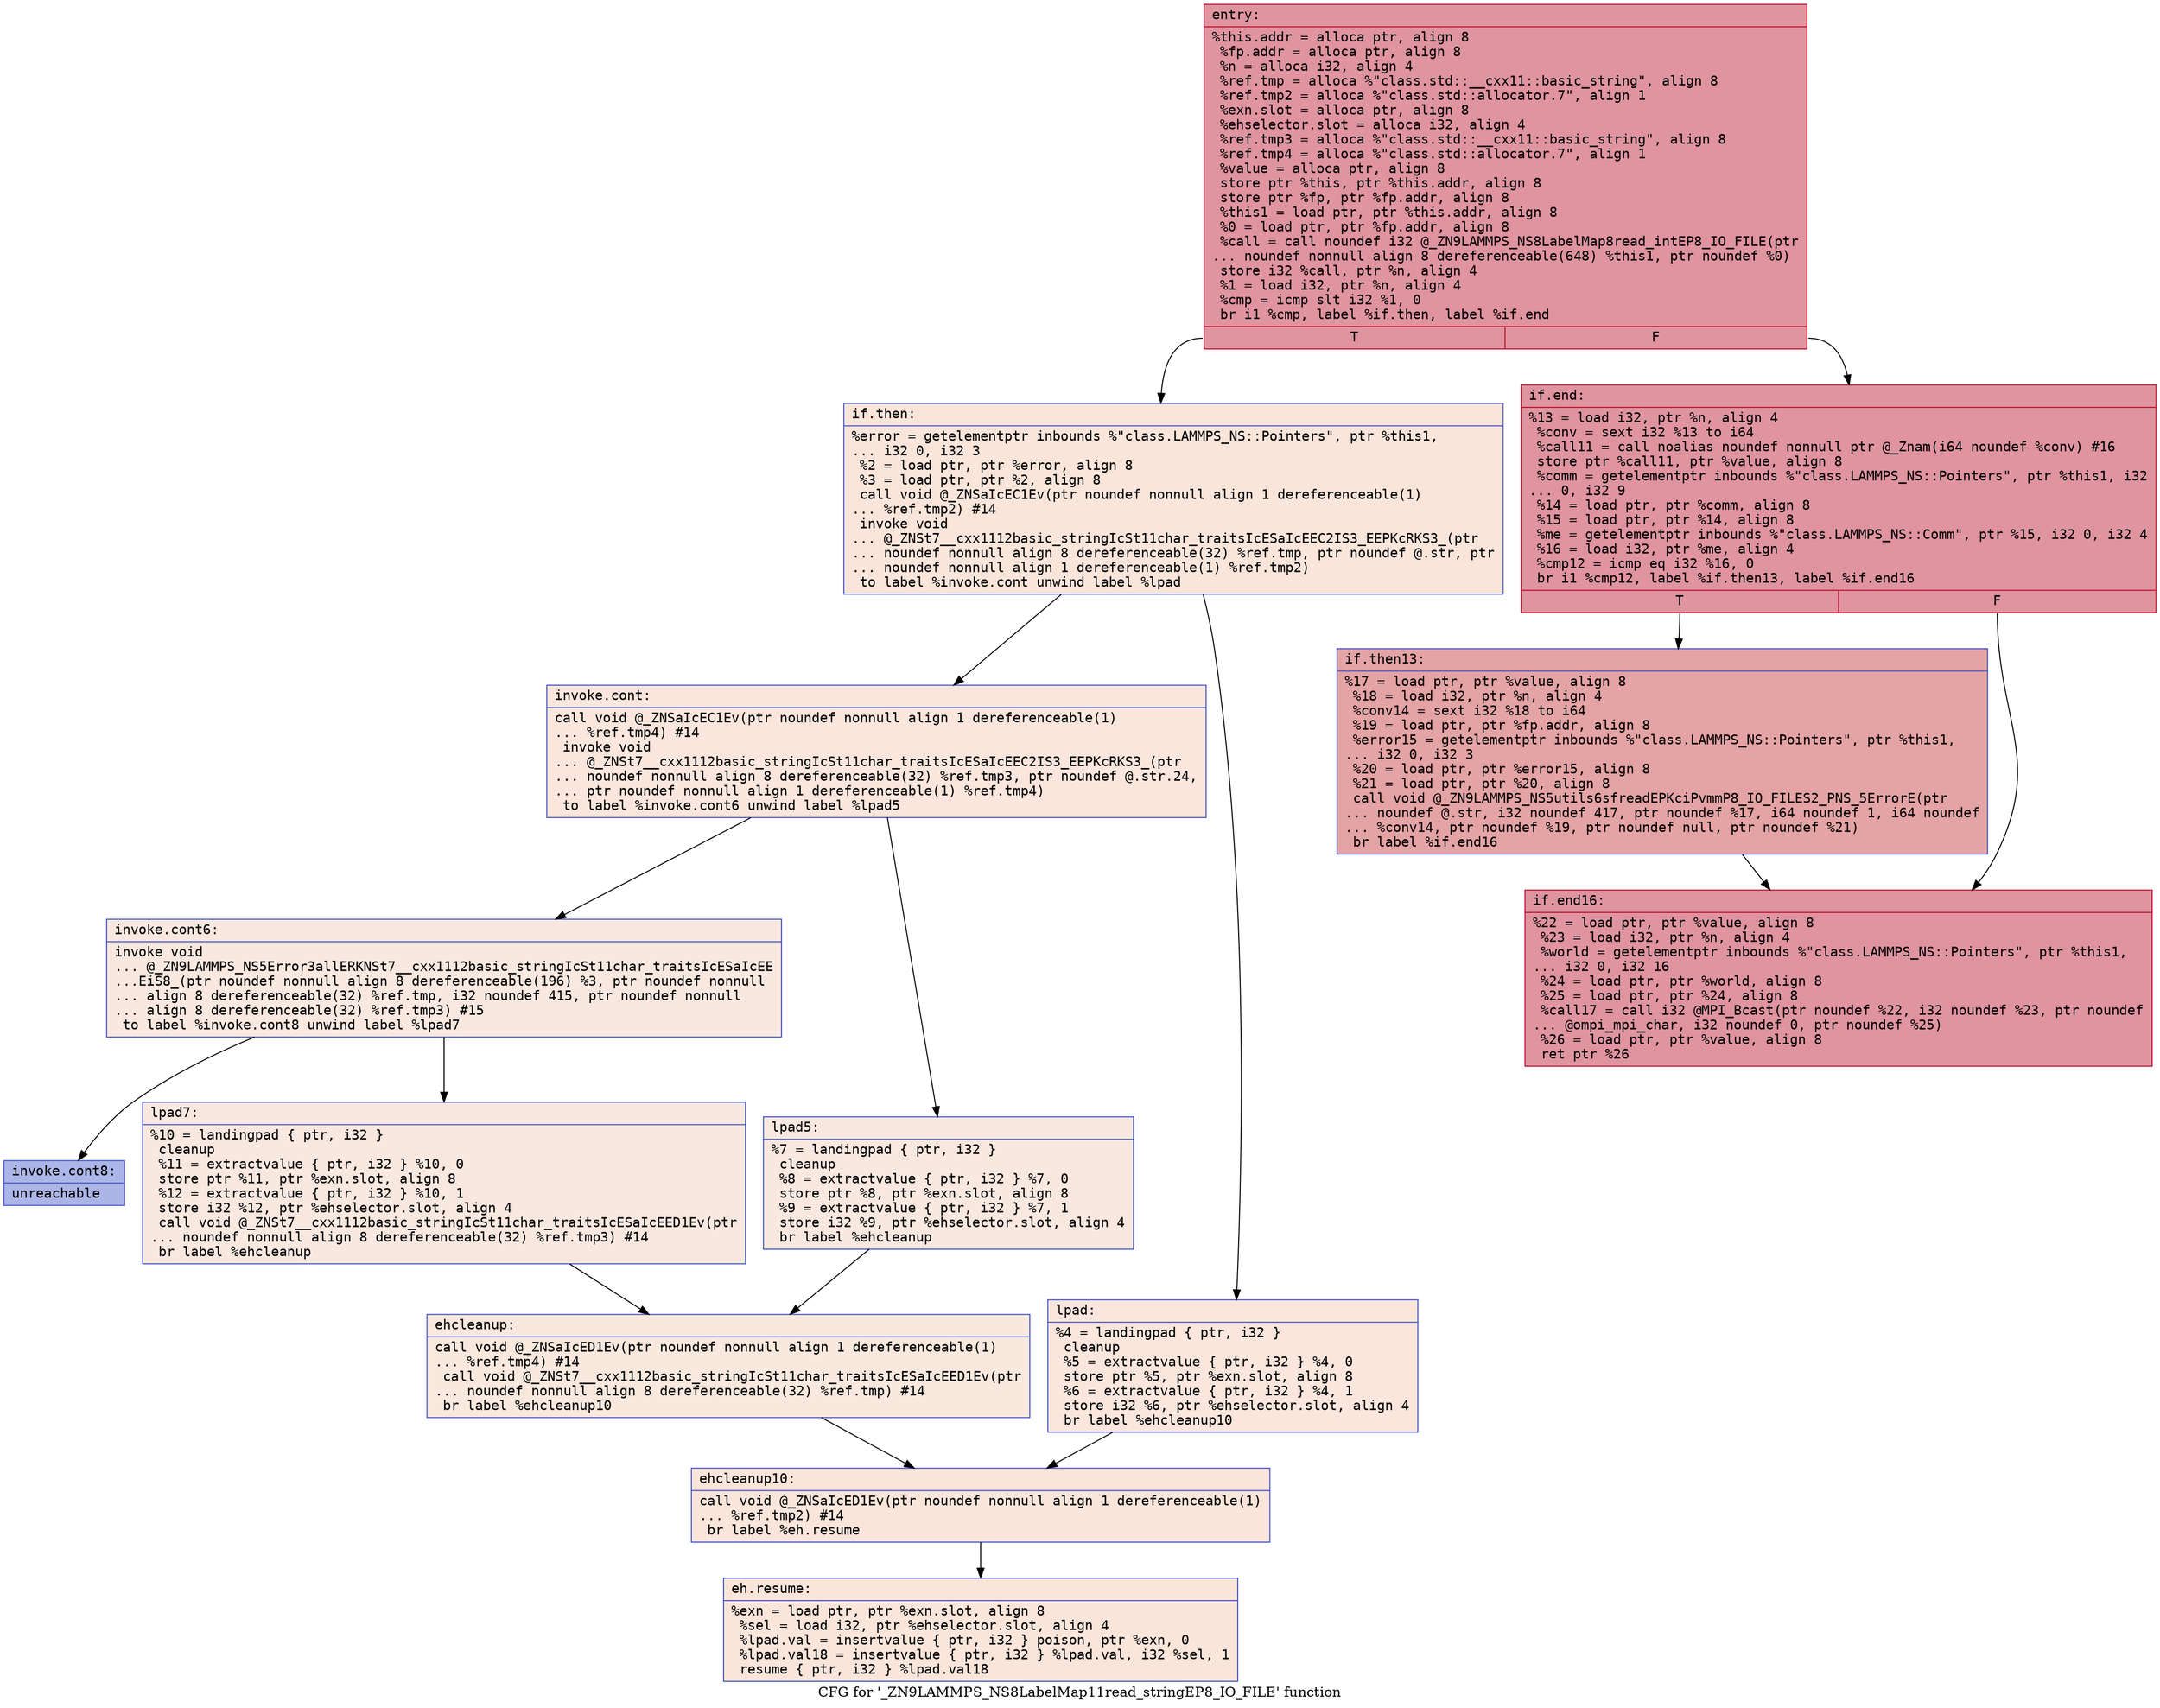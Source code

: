 digraph "CFG for '_ZN9LAMMPS_NS8LabelMap11read_stringEP8_IO_FILE' function" {
	label="CFG for '_ZN9LAMMPS_NS8LabelMap11read_stringEP8_IO_FILE' function";

	Node0x55bfca118d50 [shape=record,color="#b70d28ff", style=filled, fillcolor="#b70d2870" fontname="Courier",label="{entry:\l|  %this.addr = alloca ptr, align 8\l  %fp.addr = alloca ptr, align 8\l  %n = alloca i32, align 4\l  %ref.tmp = alloca %\"class.std::__cxx11::basic_string\", align 8\l  %ref.tmp2 = alloca %\"class.std::allocator.7\", align 1\l  %exn.slot = alloca ptr, align 8\l  %ehselector.slot = alloca i32, align 4\l  %ref.tmp3 = alloca %\"class.std::__cxx11::basic_string\", align 8\l  %ref.tmp4 = alloca %\"class.std::allocator.7\", align 1\l  %value = alloca ptr, align 8\l  store ptr %this, ptr %this.addr, align 8\l  store ptr %fp, ptr %fp.addr, align 8\l  %this1 = load ptr, ptr %this.addr, align 8\l  %0 = load ptr, ptr %fp.addr, align 8\l  %call = call noundef i32 @_ZN9LAMMPS_NS8LabelMap8read_intEP8_IO_FILE(ptr\l... noundef nonnull align 8 dereferenceable(648) %this1, ptr noundef %0)\l  store i32 %call, ptr %n, align 4\l  %1 = load i32, ptr %n, align 4\l  %cmp = icmp slt i32 %1, 0\l  br i1 %cmp, label %if.then, label %if.end\l|{<s0>T|<s1>F}}"];
	Node0x55bfca118d50:s0 -> Node0x55bfca11ea70[tooltip="entry -> if.then\nProbability 0.00%" ];
	Node0x55bfca118d50:s1 -> Node0x55bfca11eae0[tooltip="entry -> if.end\nProbability 100.00%" ];
	Node0x55bfca11ea70 [shape=record,color="#3d50c3ff", style=filled, fillcolor="#f4c5ad70" fontname="Courier",label="{if.then:\l|  %error = getelementptr inbounds %\"class.LAMMPS_NS::Pointers\", ptr %this1,\l... i32 0, i32 3\l  %2 = load ptr, ptr %error, align 8\l  %3 = load ptr, ptr %2, align 8\l  call void @_ZNSaIcEC1Ev(ptr noundef nonnull align 1 dereferenceable(1)\l... %ref.tmp2) #14\l  invoke void\l... @_ZNSt7__cxx1112basic_stringIcSt11char_traitsIcESaIcEEC2IS3_EEPKcRKS3_(ptr\l... noundef nonnull align 8 dereferenceable(32) %ref.tmp, ptr noundef @.str, ptr\l... noundef nonnull align 1 dereferenceable(1) %ref.tmp2)\l          to label %invoke.cont unwind label %lpad\l}"];
	Node0x55bfca11ea70 -> Node0x55bfca11ef60[tooltip="if.then -> invoke.cont\nProbability 50.00%" ];
	Node0x55bfca11ea70 -> Node0x55bfca11efe0[tooltip="if.then -> lpad\nProbability 50.00%" ];
	Node0x55bfca11ef60 [shape=record,color="#3d50c3ff", style=filled, fillcolor="#f3c7b170" fontname="Courier",label="{invoke.cont:\l|  call void @_ZNSaIcEC1Ev(ptr noundef nonnull align 1 dereferenceable(1)\l... %ref.tmp4) #14\l  invoke void\l... @_ZNSt7__cxx1112basic_stringIcSt11char_traitsIcESaIcEEC2IS3_EEPKcRKS3_(ptr\l... noundef nonnull align 8 dereferenceable(32) %ref.tmp3, ptr noundef @.str.24,\l... ptr noundef nonnull align 1 dereferenceable(1) %ref.tmp4)\l          to label %invoke.cont6 unwind label %lpad5\l}"];
	Node0x55bfca11ef60 -> Node0x55bfca11f300[tooltip="invoke.cont -> invoke.cont6\nProbability 50.00%" ];
	Node0x55bfca11ef60 -> Node0x55bfca11f350[tooltip="invoke.cont -> lpad5\nProbability 50.00%" ];
	Node0x55bfca11f300 [shape=record,color="#3d50c3ff", style=filled, fillcolor="#f1ccb870" fontname="Courier",label="{invoke.cont6:\l|  invoke void\l... @_ZN9LAMMPS_NS5Error3allERKNSt7__cxx1112basic_stringIcSt11char_traitsIcESaIcEE\l...EiS8_(ptr noundef nonnull align 8 dereferenceable(196) %3, ptr noundef nonnull\l... align 8 dereferenceable(32) %ref.tmp, i32 noundef 415, ptr noundef nonnull\l... align 8 dereferenceable(32) %ref.tmp3) #15\l          to label %invoke.cont8 unwind label %lpad7\l}"];
	Node0x55bfca11f300 -> Node0x55bfca11f2b0[tooltip="invoke.cont6 -> invoke.cont8\nProbability 0.00%" ];
	Node0x55bfca11f300 -> Node0x55bfca11f670[tooltip="invoke.cont6 -> lpad7\nProbability 100.00%" ];
	Node0x55bfca11f2b0 [shape=record,color="#3d50c3ff", style=filled, fillcolor="#4358cb70" fontname="Courier",label="{invoke.cont8:\l|  unreachable\l}"];
	Node0x55bfca11efe0 [shape=record,color="#3d50c3ff", style=filled, fillcolor="#f3c7b170" fontname="Courier",label="{lpad:\l|  %4 = landingpad \{ ptr, i32 \}\l          cleanup\l  %5 = extractvalue \{ ptr, i32 \} %4, 0\l  store ptr %5, ptr %exn.slot, align 8\l  %6 = extractvalue \{ ptr, i32 \} %4, 1\l  store i32 %6, ptr %ehselector.slot, align 4\l  br label %ehcleanup10\l}"];
	Node0x55bfca11efe0 -> Node0x55bfca11fdd0[tooltip="lpad -> ehcleanup10\nProbability 100.00%" ];
	Node0x55bfca11f350 [shape=record,color="#3d50c3ff", style=filled, fillcolor="#f1ccb870" fontname="Courier",label="{lpad5:\l|  %7 = landingpad \{ ptr, i32 \}\l          cleanup\l  %8 = extractvalue \{ ptr, i32 \} %7, 0\l  store ptr %8, ptr %exn.slot, align 8\l  %9 = extractvalue \{ ptr, i32 \} %7, 1\l  store i32 %9, ptr %ehselector.slot, align 4\l  br label %ehcleanup\l}"];
	Node0x55bfca11f350 -> Node0x55bfca120120[tooltip="lpad5 -> ehcleanup\nProbability 100.00%" ];
	Node0x55bfca11f670 [shape=record,color="#3d50c3ff", style=filled, fillcolor="#f1ccb870" fontname="Courier",label="{lpad7:\l|  %10 = landingpad \{ ptr, i32 \}\l          cleanup\l  %11 = extractvalue \{ ptr, i32 \} %10, 0\l  store ptr %11, ptr %exn.slot, align 8\l  %12 = extractvalue \{ ptr, i32 \} %10, 1\l  store i32 %12, ptr %ehselector.slot, align 4\l  call void @_ZNSt7__cxx1112basic_stringIcSt11char_traitsIcESaIcEED1Ev(ptr\l... noundef nonnull align 8 dereferenceable(32) %ref.tmp3) #14\l  br label %ehcleanup\l}"];
	Node0x55bfca11f670 -> Node0x55bfca120120[tooltip="lpad7 -> ehcleanup\nProbability 100.00%" ];
	Node0x55bfca120120 [shape=record,color="#3d50c3ff", style=filled, fillcolor="#f2cab570" fontname="Courier",label="{ehcleanup:\l|  call void @_ZNSaIcED1Ev(ptr noundef nonnull align 1 dereferenceable(1)\l... %ref.tmp4) #14\l  call void @_ZNSt7__cxx1112basic_stringIcSt11char_traitsIcESaIcEED1Ev(ptr\l... noundef nonnull align 8 dereferenceable(32) %ref.tmp) #14\l  br label %ehcleanup10\l}"];
	Node0x55bfca120120 -> Node0x55bfca11fdd0[tooltip="ehcleanup -> ehcleanup10\nProbability 100.00%" ];
	Node0x55bfca11fdd0 [shape=record,color="#3d50c3ff", style=filled, fillcolor="#f4c5ad70" fontname="Courier",label="{ehcleanup10:\l|  call void @_ZNSaIcED1Ev(ptr noundef nonnull align 1 dereferenceable(1)\l... %ref.tmp2) #14\l  br label %eh.resume\l}"];
	Node0x55bfca11fdd0 -> Node0x55bfca1209b0[tooltip="ehcleanup10 -> eh.resume\nProbability 100.00%" ];
	Node0x55bfca11eae0 [shape=record,color="#b70d28ff", style=filled, fillcolor="#b70d2870" fontname="Courier",label="{if.end:\l|  %13 = load i32, ptr %n, align 4\l  %conv = sext i32 %13 to i64\l  %call11 = call noalias noundef nonnull ptr @_Znam(i64 noundef %conv) #16\l  store ptr %call11, ptr %value, align 8\l  %comm = getelementptr inbounds %\"class.LAMMPS_NS::Pointers\", ptr %this1, i32\l... 0, i32 9\l  %14 = load ptr, ptr %comm, align 8\l  %15 = load ptr, ptr %14, align 8\l  %me = getelementptr inbounds %\"class.LAMMPS_NS::Comm\", ptr %15, i32 0, i32 4\l  %16 = load i32, ptr %me, align 4\l  %cmp12 = icmp eq i32 %16, 0\l  br i1 %cmp12, label %if.then13, label %if.end16\l|{<s0>T|<s1>F}}"];
	Node0x55bfca11eae0:s0 -> Node0x55bfca121120[tooltip="if.end -> if.then13\nProbability 37.50%" ];
	Node0x55bfca11eae0:s1 -> Node0x55bfca1211a0[tooltip="if.end -> if.end16\nProbability 62.50%" ];
	Node0x55bfca121120 [shape=record,color="#3d50c3ff", style=filled, fillcolor="#c32e3170" fontname="Courier",label="{if.then13:\l|  %17 = load ptr, ptr %value, align 8\l  %18 = load i32, ptr %n, align 4\l  %conv14 = sext i32 %18 to i64\l  %19 = load ptr, ptr %fp.addr, align 8\l  %error15 = getelementptr inbounds %\"class.LAMMPS_NS::Pointers\", ptr %this1,\l... i32 0, i32 3\l  %20 = load ptr, ptr %error15, align 8\l  %21 = load ptr, ptr %20, align 8\l  call void @_ZN9LAMMPS_NS5utils6sfreadEPKciPvmmP8_IO_FILES2_PNS_5ErrorE(ptr\l... noundef @.str, i32 noundef 417, ptr noundef %17, i64 noundef 1, i64 noundef\l... %conv14, ptr noundef %19, ptr noundef null, ptr noundef %21)\l  br label %if.end16\l}"];
	Node0x55bfca121120 -> Node0x55bfca1211a0[tooltip="if.then13 -> if.end16\nProbability 100.00%" ];
	Node0x55bfca1211a0 [shape=record,color="#b70d28ff", style=filled, fillcolor="#b70d2870" fontname="Courier",label="{if.end16:\l|  %22 = load ptr, ptr %value, align 8\l  %23 = load i32, ptr %n, align 4\l  %world = getelementptr inbounds %\"class.LAMMPS_NS::Pointers\", ptr %this1,\l... i32 0, i32 16\l  %24 = load ptr, ptr %world, align 8\l  %25 = load ptr, ptr %24, align 8\l  %call17 = call i32 @MPI_Bcast(ptr noundef %22, i32 noundef %23, ptr noundef\l... @ompi_mpi_char, i32 noundef 0, ptr noundef %25)\l  %26 = load ptr, ptr %value, align 8\l  ret ptr %26\l}"];
	Node0x55bfca1209b0 [shape=record,color="#3d50c3ff", style=filled, fillcolor="#f4c5ad70" fontname="Courier",label="{eh.resume:\l|  %exn = load ptr, ptr %exn.slot, align 8\l  %sel = load i32, ptr %ehselector.slot, align 4\l  %lpad.val = insertvalue \{ ptr, i32 \} poison, ptr %exn, 0\l  %lpad.val18 = insertvalue \{ ptr, i32 \} %lpad.val, i32 %sel, 1\l  resume \{ ptr, i32 \} %lpad.val18\l}"];
}
